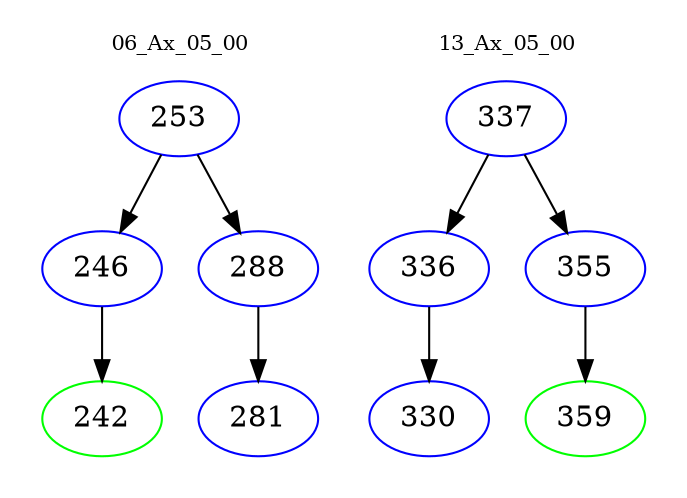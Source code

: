 digraph{
subgraph cluster_0 {
color = white
label = "06_Ax_05_00";
fontsize=10;
T0_253 [label="253", color="blue"]
T0_253 -> T0_246 [color="black"]
T0_246 [label="246", color="blue"]
T0_246 -> T0_242 [color="black"]
T0_242 [label="242", color="green"]
T0_253 -> T0_288 [color="black"]
T0_288 [label="288", color="blue"]
T0_288 -> T0_281 [color="black"]
T0_281 [label="281", color="blue"]
}
subgraph cluster_1 {
color = white
label = "13_Ax_05_00";
fontsize=10;
T1_337 [label="337", color="blue"]
T1_337 -> T1_336 [color="black"]
T1_336 [label="336", color="blue"]
T1_336 -> T1_330 [color="black"]
T1_330 [label="330", color="blue"]
T1_337 -> T1_355 [color="black"]
T1_355 [label="355", color="blue"]
T1_355 -> T1_359 [color="black"]
T1_359 [label="359", color="green"]
}
}
